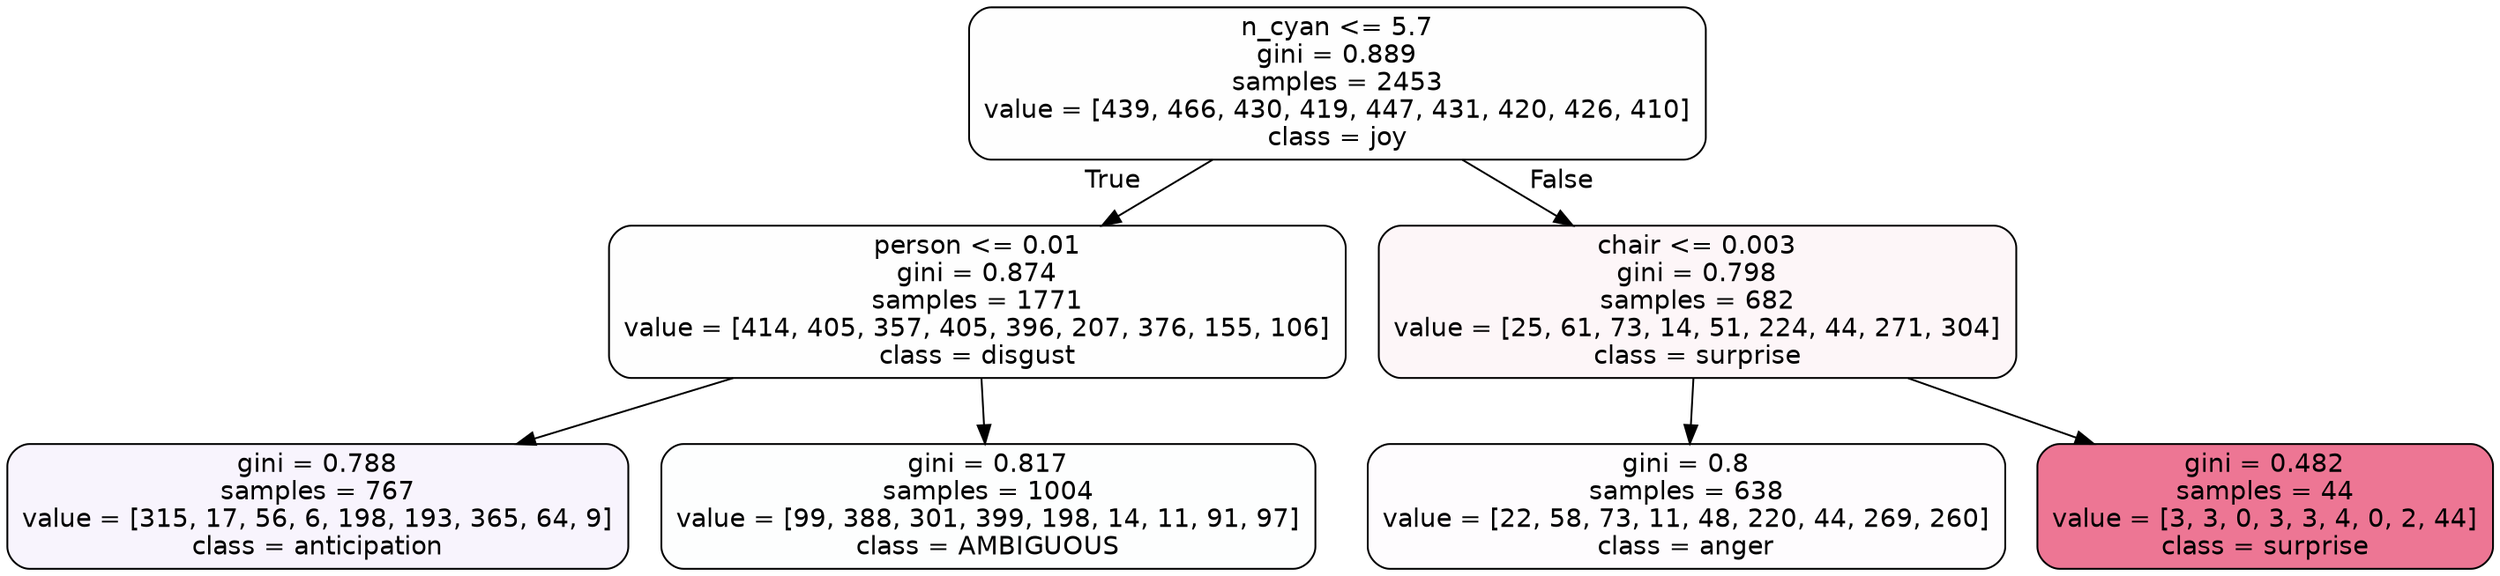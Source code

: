 digraph Tree {
node [shape=box, style="filled, rounded", color="black", fontname=helvetica] ;
edge [fontname=helvetica] ;
0 [label="n_cyan <= 5.7\ngini = 0.889\nsamples = 2453\nvalue = [439, 466, 430, 419, 447, 431, 420, 426, 410]\nclass = joy", fillcolor="#d7e53901"] ;
1 [label="person <= 0.01\ngini = 0.874\nsamples = 1771\nvalue = [414, 405, 357, 405, 396, 207, 376, 155, 106]\nclass = disgust", fillcolor="#e5813901"] ;
0 -> 1 [labeldistance=2.5, labelangle=45, headlabel="True"] ;
2 [label="gini = 0.788\nsamples = 767\nvalue = [315, 17, 56, 6, 198, 193, 365, 64, 9]\nclass = anticipation", fillcolor="#8139e50e"] ;
1 -> 2 ;
3 [label="gini = 0.817\nsamples = 1004\nvalue = [99, 388, 301, 399, 198, 14, 11, 91, 97]\nclass = AMBIGUOUS", fillcolor="#39e58102"] ;
1 -> 3 ;
4 [label="chair <= 0.003\ngini = 0.798\nsamples = 682\nvalue = [25, 61, 73, 14, 51, 224, 44, 271, 304]\nclass = surprise", fillcolor="#e539640b"] ;
0 -> 4 [labeldistance=2.5, labelangle=-45, headlabel="False"] ;
5 [label="gini = 0.8\nsamples = 638\nvalue = [22, 58, 73, 11, 48, 220, 44, 269, 260]\nclass = anger", fillcolor="#e539d703"] ;
4 -> 5 ;
6 [label="gini = 0.482\nsamples = 44\nvalue = [3, 3, 0, 3, 3, 4, 0, 2, 44]\nclass = surprise", fillcolor="#e53964b0"] ;
4 -> 6 ;
}